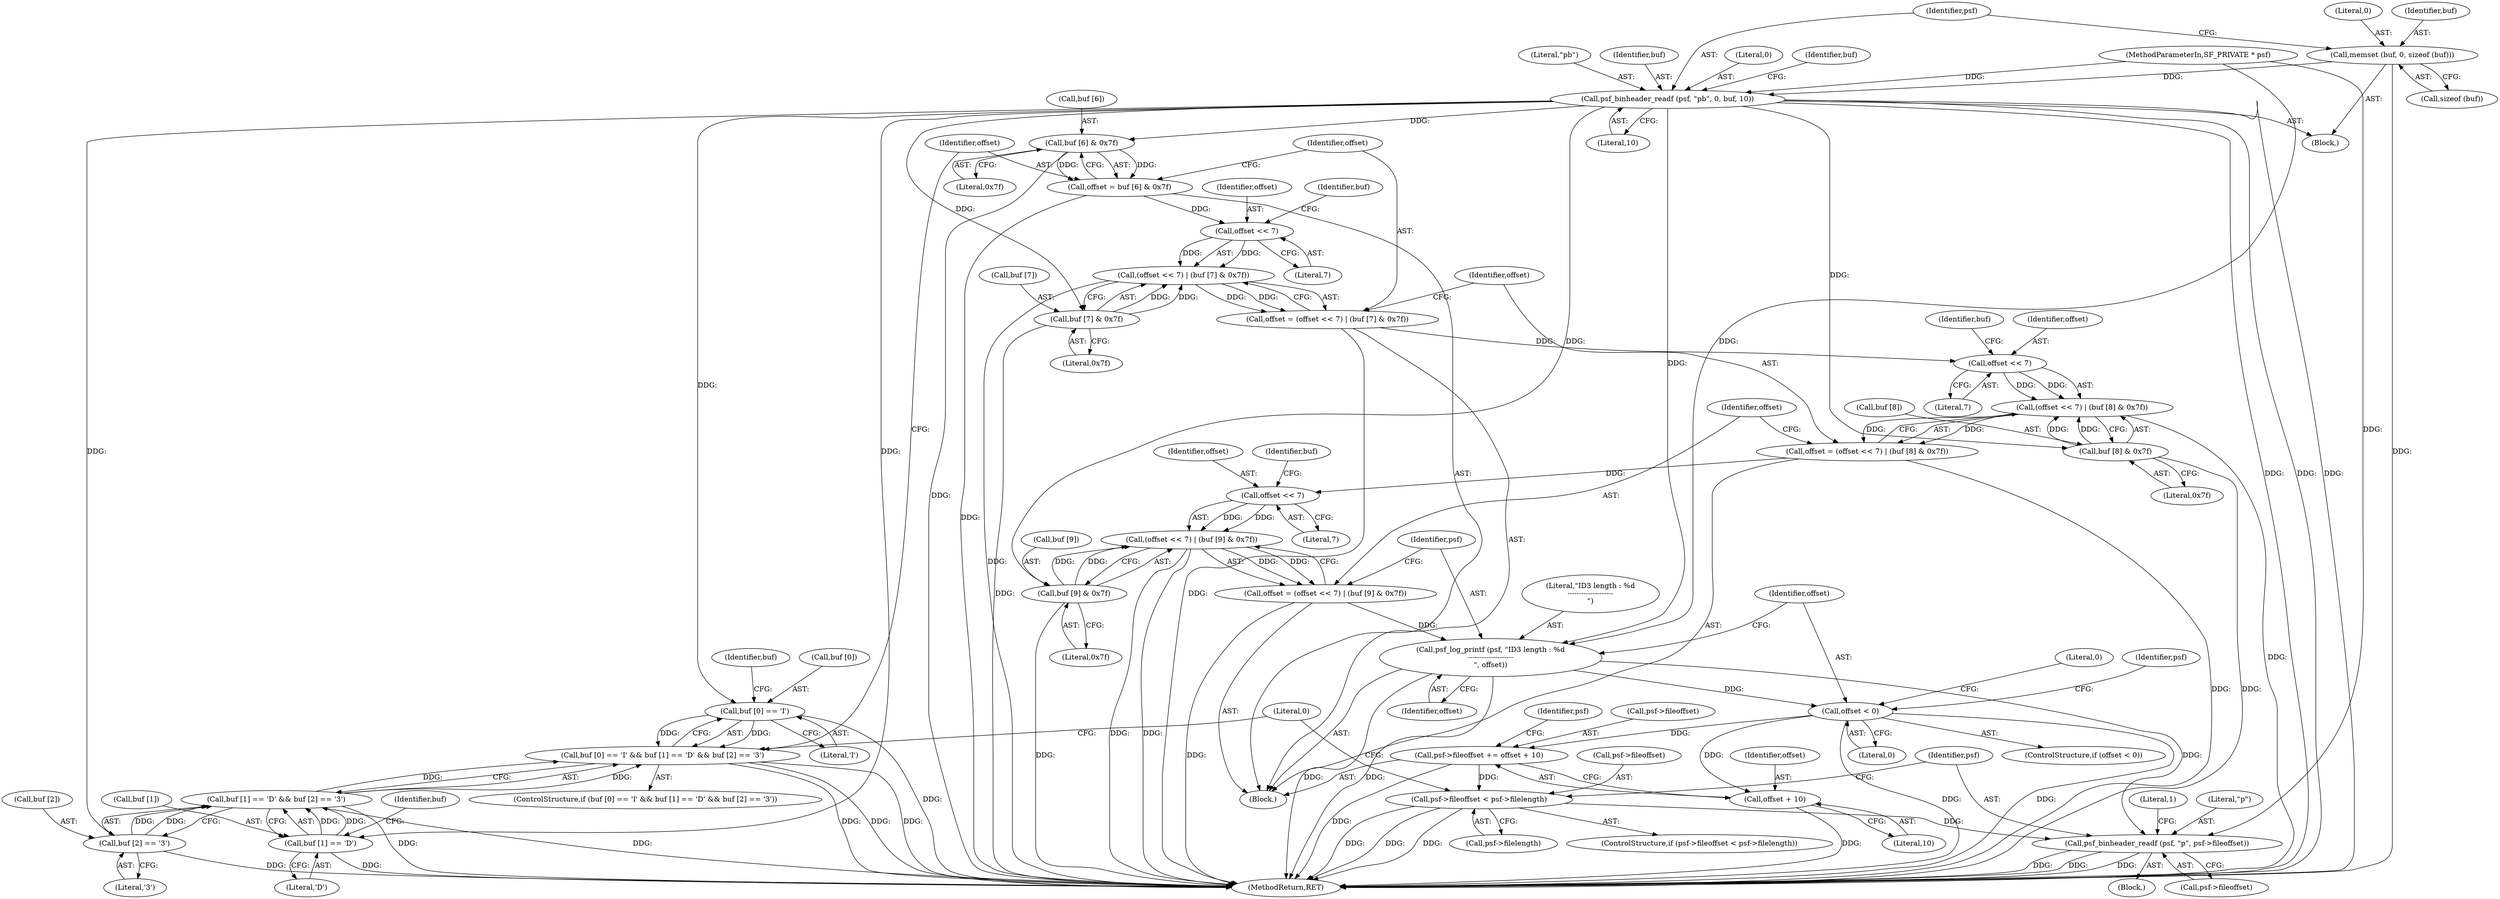 digraph "0_libsndfile_f457b7b5ecfe91697ed01cfc825772c4d8de1236@API" {
"1000107" [label="(Call,memset (buf, 0, sizeof (buf)))"];
"1000112" [label="(Call,psf_binheader_readf (psf, \"pb\", 0, buf, 10))"];
"1000120" [label="(Call,buf [0] == 'I')"];
"1000119" [label="(Call,buf [0] == 'I' && buf [1] == 'D' && buf [2] == '3')"];
"1000126" [label="(Call,buf [1] == 'D')"];
"1000125" [label="(Call,buf [1] == 'D' && buf [2] == '3')"];
"1000131" [label="(Call,buf [2] == '3')"];
"1000140" [label="(Call,buf [6] & 0x7f)"];
"1000138" [label="(Call,offset = buf [6] & 0x7f)"];
"1000148" [label="(Call,offset << 7)"];
"1000147" [label="(Call,(offset << 7) | (buf [7] & 0x7f))"];
"1000145" [label="(Call,offset = (offset << 7) | (buf [7] & 0x7f))"];
"1000159" [label="(Call,offset << 7)"];
"1000158" [label="(Call,(offset << 7) | (buf [8] & 0x7f))"];
"1000156" [label="(Call,offset = (offset << 7) | (buf [8] & 0x7f))"];
"1000170" [label="(Call,offset << 7)"];
"1000169" [label="(Call,(offset << 7) | (buf [9] & 0x7f))"];
"1000167" [label="(Call,offset = (offset << 7) | (buf [9] & 0x7f))"];
"1000178" [label="(Call,psf_log_printf (psf, \"ID3 length : %d\n--------------------\n\", offset))"];
"1000183" [label="(Call,offset < 0)"];
"1000188" [label="(Call,psf->fileoffset += offset + 10)"];
"1000196" [label="(Call,psf->fileoffset < psf->filelength)"];
"1000204" [label="(Call,psf_binheader_readf (psf, \"p\", psf->fileoffset))"];
"1000192" [label="(Call,offset + 10)"];
"1000151" [label="(Call,buf [7] & 0x7f)"];
"1000162" [label="(Call,buf [8] & 0x7f)"];
"1000173" [label="(Call,buf [9] & 0x7f)"];
"1000177" [label="(Literal,0x7f)"];
"1000112" [label="(Call,psf_binheader_readf (psf, \"pb\", 0, buf, 10))"];
"1000114" [label="(Literal,\"pb\")"];
"1000170" [label="(Call,offset << 7)"];
"1000200" [label="(Call,psf->filelength)"];
"1000152" [label="(Call,buf [7])"];
"1000118" [label="(ControlStructure,if (buf [0] == 'I' && buf [1] == 'D' && buf [2] == '3'))"];
"1000147" [label="(Call,(offset << 7) | (buf [7] & 0x7f))"];
"1000163" [label="(Call,buf [8])"];
"1000207" [label="(Call,psf->fileoffset)"];
"1000108" [label="(Identifier,buf)"];
"1000133" [label="(Identifier,buf)"];
"1000171" [label="(Identifier,offset)"];
"1000178" [label="(Call,psf_log_printf (psf, \"ID3 length : %d\n--------------------\n\", offset))"];
"1000149" [label="(Identifier,offset)"];
"1000188" [label="(Call,psf->fileoffset += offset + 10)"];
"1000157" [label="(Identifier,offset)"];
"1000161" [label="(Literal,7)"];
"1000132" [label="(Call,buf [2])"];
"1000127" [label="(Call,buf [1])"];
"1000120" [label="(Call,buf [0] == 'I')"];
"1000124" [label="(Literal,'I')"];
"1000146" [label="(Identifier,offset)"];
"1000195" [label="(ControlStructure,if (psf->fileoffset < psf->filelength))"];
"1000116" [label="(Identifier,buf)"];
"1000179" [label="(Identifier,psf)"];
"1000180" [label="(Literal,\"ID3 length : %d\n--------------------\n\")"];
"1000144" [label="(Literal,0x7f)"];
"1000125" [label="(Call,buf [1] == 'D' && buf [2] == '3')"];
"1000173" [label="(Call,buf [9] & 0x7f)"];
"1000128" [label="(Identifier,buf)"];
"1000107" [label="(Call,memset (buf, 0, sizeof (buf)))"];
"1000205" [label="(Identifier,psf)"];
"1000203" [label="(Block,)"];
"1000131" [label="(Call,buf [2] == '3')"];
"1000190" [label="(Identifier,psf)"];
"1000138" [label="(Call,offset = buf [6] & 0x7f)"];
"1000162" [label="(Call,buf [8] & 0x7f)"];
"1000130" [label="(Literal,'D')"];
"1000184" [label="(Identifier,offset)"];
"1000175" [label="(Identifier,buf)"];
"1000141" [label="(Call,buf [6])"];
"1000117" [label="(Literal,10)"];
"1000172" [label="(Literal,7)"];
"1000140" [label="(Call,buf [6] & 0x7f)"];
"1000122" [label="(Identifier,buf)"];
"1000139" [label="(Identifier,offset)"];
"1000183" [label="(Call,offset < 0)"];
"1000174" [label="(Call,buf [9])"];
"1000126" [label="(Call,buf [1] == 'D')"];
"1000148" [label="(Call,offset << 7)"];
"1000192" [label="(Call,offset + 10)"];
"1000213" [label="(Literal,0)"];
"1000158" [label="(Call,(offset << 7) | (buf [8] & 0x7f))"];
"1000198" [label="(Identifier,psf)"];
"1000109" [label="(Literal,0)"];
"1000110" [label="(Call,sizeof (buf))"];
"1000193" [label="(Identifier,offset)"];
"1000167" [label="(Call,offset = (offset << 7) | (buf [9] & 0x7f))"];
"1000121" [label="(Call,buf [0])"];
"1000153" [label="(Identifier,buf)"];
"1000185" [label="(Literal,0)"];
"1000155" [label="(Literal,0x7f)"];
"1000204" [label="(Call,psf_binheader_readf (psf, \"p\", psf->fileoffset))"];
"1000135" [label="(Literal,'3')"];
"1000189" [label="(Call,psf->fileoffset)"];
"1000168" [label="(Identifier,offset)"];
"1000182" [label="(ControlStructure,if (offset < 0))"];
"1000197" [label="(Call,psf->fileoffset)"];
"1000164" [label="(Identifier,buf)"];
"1000169" [label="(Call,(offset << 7) | (buf [9] & 0x7f))"];
"1000113" [label="(Identifier,psf)"];
"1000194" [label="(Literal,10)"];
"1000214" [label="(MethodReturn,RET)"];
"1000166" [label="(Literal,0x7f)"];
"1000206" [label="(Literal,\"p\")"];
"1000160" [label="(Identifier,offset)"];
"1000187" [label="(Literal,0)"];
"1000151" [label="(Call,buf [7] & 0x7f)"];
"1000181" [label="(Identifier,offset)"];
"1000150" [label="(Literal,7)"];
"1000136" [label="(Block,)"];
"1000115" [label="(Literal,0)"];
"1000105" [label="(Block,)"];
"1000104" [label="(MethodParameterIn,SF_PRIVATE * psf)"];
"1000156" [label="(Call,offset = (offset << 7) | (buf [8] & 0x7f))"];
"1000196" [label="(Call,psf->fileoffset < psf->filelength)"];
"1000159" [label="(Call,offset << 7)"];
"1000119" [label="(Call,buf [0] == 'I' && buf [1] == 'D' && buf [2] == '3')"];
"1000211" [label="(Literal,1)"];
"1000145" [label="(Call,offset = (offset << 7) | (buf [7] & 0x7f))"];
"1000107" -> "1000105"  [label="AST: "];
"1000107" -> "1000110"  [label="CFG: "];
"1000108" -> "1000107"  [label="AST: "];
"1000109" -> "1000107"  [label="AST: "];
"1000110" -> "1000107"  [label="AST: "];
"1000113" -> "1000107"  [label="CFG: "];
"1000107" -> "1000214"  [label="DDG: "];
"1000107" -> "1000112"  [label="DDG: "];
"1000112" -> "1000105"  [label="AST: "];
"1000112" -> "1000117"  [label="CFG: "];
"1000113" -> "1000112"  [label="AST: "];
"1000114" -> "1000112"  [label="AST: "];
"1000115" -> "1000112"  [label="AST: "];
"1000116" -> "1000112"  [label="AST: "];
"1000117" -> "1000112"  [label="AST: "];
"1000122" -> "1000112"  [label="CFG: "];
"1000112" -> "1000214"  [label="DDG: "];
"1000112" -> "1000214"  [label="DDG: "];
"1000112" -> "1000214"  [label="DDG: "];
"1000104" -> "1000112"  [label="DDG: "];
"1000112" -> "1000120"  [label="DDG: "];
"1000112" -> "1000126"  [label="DDG: "];
"1000112" -> "1000131"  [label="DDG: "];
"1000112" -> "1000140"  [label="DDG: "];
"1000112" -> "1000151"  [label="DDG: "];
"1000112" -> "1000162"  [label="DDG: "];
"1000112" -> "1000173"  [label="DDG: "];
"1000112" -> "1000178"  [label="DDG: "];
"1000120" -> "1000119"  [label="AST: "];
"1000120" -> "1000124"  [label="CFG: "];
"1000121" -> "1000120"  [label="AST: "];
"1000124" -> "1000120"  [label="AST: "];
"1000128" -> "1000120"  [label="CFG: "];
"1000119" -> "1000120"  [label="CFG: "];
"1000120" -> "1000214"  [label="DDG: "];
"1000120" -> "1000119"  [label="DDG: "];
"1000120" -> "1000119"  [label="DDG: "];
"1000119" -> "1000118"  [label="AST: "];
"1000119" -> "1000125"  [label="CFG: "];
"1000125" -> "1000119"  [label="AST: "];
"1000139" -> "1000119"  [label="CFG: "];
"1000213" -> "1000119"  [label="CFG: "];
"1000119" -> "1000214"  [label="DDG: "];
"1000119" -> "1000214"  [label="DDG: "];
"1000119" -> "1000214"  [label="DDG: "];
"1000125" -> "1000119"  [label="DDG: "];
"1000125" -> "1000119"  [label="DDG: "];
"1000126" -> "1000125"  [label="AST: "];
"1000126" -> "1000130"  [label="CFG: "];
"1000127" -> "1000126"  [label="AST: "];
"1000130" -> "1000126"  [label="AST: "];
"1000133" -> "1000126"  [label="CFG: "];
"1000125" -> "1000126"  [label="CFG: "];
"1000126" -> "1000214"  [label="DDG: "];
"1000126" -> "1000125"  [label="DDG: "];
"1000126" -> "1000125"  [label="DDG: "];
"1000125" -> "1000131"  [label="CFG: "];
"1000131" -> "1000125"  [label="AST: "];
"1000125" -> "1000214"  [label="DDG: "];
"1000125" -> "1000214"  [label="DDG: "];
"1000131" -> "1000125"  [label="DDG: "];
"1000131" -> "1000125"  [label="DDG: "];
"1000131" -> "1000135"  [label="CFG: "];
"1000132" -> "1000131"  [label="AST: "];
"1000135" -> "1000131"  [label="AST: "];
"1000131" -> "1000214"  [label="DDG: "];
"1000140" -> "1000138"  [label="AST: "];
"1000140" -> "1000144"  [label="CFG: "];
"1000141" -> "1000140"  [label="AST: "];
"1000144" -> "1000140"  [label="AST: "];
"1000138" -> "1000140"  [label="CFG: "];
"1000140" -> "1000214"  [label="DDG: "];
"1000140" -> "1000138"  [label="DDG: "];
"1000140" -> "1000138"  [label="DDG: "];
"1000138" -> "1000136"  [label="AST: "];
"1000139" -> "1000138"  [label="AST: "];
"1000146" -> "1000138"  [label="CFG: "];
"1000138" -> "1000214"  [label="DDG: "];
"1000138" -> "1000148"  [label="DDG: "];
"1000148" -> "1000147"  [label="AST: "];
"1000148" -> "1000150"  [label="CFG: "];
"1000149" -> "1000148"  [label="AST: "];
"1000150" -> "1000148"  [label="AST: "];
"1000153" -> "1000148"  [label="CFG: "];
"1000148" -> "1000147"  [label="DDG: "];
"1000148" -> "1000147"  [label="DDG: "];
"1000147" -> "1000145"  [label="AST: "];
"1000147" -> "1000151"  [label="CFG: "];
"1000151" -> "1000147"  [label="AST: "];
"1000145" -> "1000147"  [label="CFG: "];
"1000147" -> "1000214"  [label="DDG: "];
"1000147" -> "1000145"  [label="DDG: "];
"1000147" -> "1000145"  [label="DDG: "];
"1000151" -> "1000147"  [label="DDG: "];
"1000151" -> "1000147"  [label="DDG: "];
"1000145" -> "1000136"  [label="AST: "];
"1000146" -> "1000145"  [label="AST: "];
"1000157" -> "1000145"  [label="CFG: "];
"1000145" -> "1000214"  [label="DDG: "];
"1000145" -> "1000159"  [label="DDG: "];
"1000159" -> "1000158"  [label="AST: "];
"1000159" -> "1000161"  [label="CFG: "];
"1000160" -> "1000159"  [label="AST: "];
"1000161" -> "1000159"  [label="AST: "];
"1000164" -> "1000159"  [label="CFG: "];
"1000159" -> "1000158"  [label="DDG: "];
"1000159" -> "1000158"  [label="DDG: "];
"1000158" -> "1000156"  [label="AST: "];
"1000158" -> "1000162"  [label="CFG: "];
"1000162" -> "1000158"  [label="AST: "];
"1000156" -> "1000158"  [label="CFG: "];
"1000158" -> "1000214"  [label="DDG: "];
"1000158" -> "1000156"  [label="DDG: "];
"1000158" -> "1000156"  [label="DDG: "];
"1000162" -> "1000158"  [label="DDG: "];
"1000162" -> "1000158"  [label="DDG: "];
"1000156" -> "1000136"  [label="AST: "];
"1000157" -> "1000156"  [label="AST: "];
"1000168" -> "1000156"  [label="CFG: "];
"1000156" -> "1000214"  [label="DDG: "];
"1000156" -> "1000170"  [label="DDG: "];
"1000170" -> "1000169"  [label="AST: "];
"1000170" -> "1000172"  [label="CFG: "];
"1000171" -> "1000170"  [label="AST: "];
"1000172" -> "1000170"  [label="AST: "];
"1000175" -> "1000170"  [label="CFG: "];
"1000170" -> "1000169"  [label="DDG: "];
"1000170" -> "1000169"  [label="DDG: "];
"1000169" -> "1000167"  [label="AST: "];
"1000169" -> "1000173"  [label="CFG: "];
"1000173" -> "1000169"  [label="AST: "];
"1000167" -> "1000169"  [label="CFG: "];
"1000169" -> "1000214"  [label="DDG: "];
"1000169" -> "1000214"  [label="DDG: "];
"1000169" -> "1000167"  [label="DDG: "];
"1000169" -> "1000167"  [label="DDG: "];
"1000173" -> "1000169"  [label="DDG: "];
"1000173" -> "1000169"  [label="DDG: "];
"1000167" -> "1000136"  [label="AST: "];
"1000168" -> "1000167"  [label="AST: "];
"1000179" -> "1000167"  [label="CFG: "];
"1000167" -> "1000214"  [label="DDG: "];
"1000167" -> "1000178"  [label="DDG: "];
"1000178" -> "1000136"  [label="AST: "];
"1000178" -> "1000181"  [label="CFG: "];
"1000179" -> "1000178"  [label="AST: "];
"1000180" -> "1000178"  [label="AST: "];
"1000181" -> "1000178"  [label="AST: "];
"1000184" -> "1000178"  [label="CFG: "];
"1000178" -> "1000214"  [label="DDG: "];
"1000178" -> "1000214"  [label="DDG: "];
"1000104" -> "1000178"  [label="DDG: "];
"1000178" -> "1000183"  [label="DDG: "];
"1000178" -> "1000204"  [label="DDG: "];
"1000183" -> "1000182"  [label="AST: "];
"1000183" -> "1000185"  [label="CFG: "];
"1000184" -> "1000183"  [label="AST: "];
"1000185" -> "1000183"  [label="AST: "];
"1000187" -> "1000183"  [label="CFG: "];
"1000190" -> "1000183"  [label="CFG: "];
"1000183" -> "1000214"  [label="DDG: "];
"1000183" -> "1000214"  [label="DDG: "];
"1000183" -> "1000188"  [label="DDG: "];
"1000183" -> "1000192"  [label="DDG: "];
"1000188" -> "1000136"  [label="AST: "];
"1000188" -> "1000192"  [label="CFG: "];
"1000189" -> "1000188"  [label="AST: "];
"1000192" -> "1000188"  [label="AST: "];
"1000198" -> "1000188"  [label="CFG: "];
"1000188" -> "1000214"  [label="DDG: "];
"1000188" -> "1000196"  [label="DDG: "];
"1000196" -> "1000195"  [label="AST: "];
"1000196" -> "1000200"  [label="CFG: "];
"1000197" -> "1000196"  [label="AST: "];
"1000200" -> "1000196"  [label="AST: "];
"1000205" -> "1000196"  [label="CFG: "];
"1000213" -> "1000196"  [label="CFG: "];
"1000196" -> "1000214"  [label="DDG: "];
"1000196" -> "1000214"  [label="DDG: "];
"1000196" -> "1000214"  [label="DDG: "];
"1000196" -> "1000204"  [label="DDG: "];
"1000204" -> "1000203"  [label="AST: "];
"1000204" -> "1000207"  [label="CFG: "];
"1000205" -> "1000204"  [label="AST: "];
"1000206" -> "1000204"  [label="AST: "];
"1000207" -> "1000204"  [label="AST: "];
"1000211" -> "1000204"  [label="CFG: "];
"1000204" -> "1000214"  [label="DDG: "];
"1000204" -> "1000214"  [label="DDG: "];
"1000204" -> "1000214"  [label="DDG: "];
"1000104" -> "1000204"  [label="DDG: "];
"1000192" -> "1000194"  [label="CFG: "];
"1000193" -> "1000192"  [label="AST: "];
"1000194" -> "1000192"  [label="AST: "];
"1000192" -> "1000214"  [label="DDG: "];
"1000151" -> "1000155"  [label="CFG: "];
"1000152" -> "1000151"  [label="AST: "];
"1000155" -> "1000151"  [label="AST: "];
"1000151" -> "1000214"  [label="DDG: "];
"1000162" -> "1000166"  [label="CFG: "];
"1000163" -> "1000162"  [label="AST: "];
"1000166" -> "1000162"  [label="AST: "];
"1000162" -> "1000214"  [label="DDG: "];
"1000173" -> "1000177"  [label="CFG: "];
"1000174" -> "1000173"  [label="AST: "];
"1000177" -> "1000173"  [label="AST: "];
"1000173" -> "1000214"  [label="DDG: "];
}
